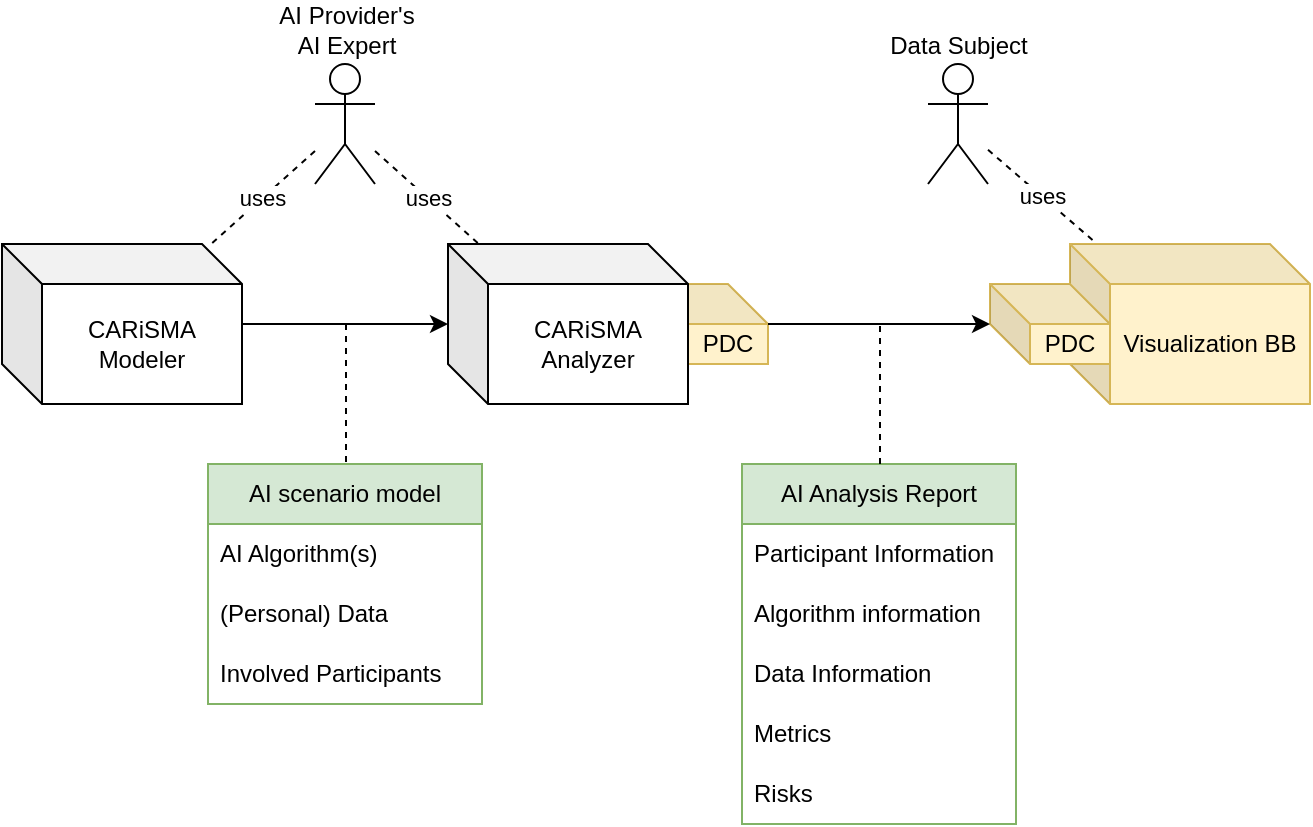 <mxfile version="24.6.4" type="device">
  <diagram name="Page-1" id="7VcMBrwO29LvnPOrZjQx">
    <mxGraphModel dx="1434" dy="883" grid="1" gridSize="10" guides="1" tooltips="1" connect="1" arrows="1" fold="1" page="1" pageScale="1" pageWidth="850" pageHeight="1100" math="0" shadow="0">
      <root>
        <mxCell id="0" />
        <mxCell id="1" parent="0" />
        <mxCell id="hBn50WoYmxZNv8LJe0MB-4" value="AI Analysis Report" style="swimlane;fontStyle=0;childLayout=stackLayout;horizontal=1;startSize=30;horizontalStack=0;resizeParent=1;resizeParentMax=0;resizeLast=0;collapsible=1;marginBottom=0;whiteSpace=wrap;html=1;fillColor=#d5e8d4;strokeColor=#82b366;" parent="1" vertex="1">
          <mxGeometry x="430" y="420" width="137" height="180" as="geometry" />
        </mxCell>
        <mxCell id="hBn50WoYmxZNv8LJe0MB-5" value="Participant Information" style="text;strokeColor=none;fillColor=none;align=left;verticalAlign=middle;spacingLeft=4;spacingRight=4;overflow=hidden;points=[[0,0.5],[1,0.5]];portConstraint=eastwest;rotatable=0;whiteSpace=wrap;html=1;" parent="hBn50WoYmxZNv8LJe0MB-4" vertex="1">
          <mxGeometry y="30" width="137" height="30" as="geometry" />
        </mxCell>
        <mxCell id="hBn50WoYmxZNv8LJe0MB-6" value="Algorithm information" style="text;strokeColor=none;fillColor=none;align=left;verticalAlign=middle;spacingLeft=4;spacingRight=4;overflow=hidden;points=[[0,0.5],[1,0.5]];portConstraint=eastwest;rotatable=0;whiteSpace=wrap;html=1;" parent="hBn50WoYmxZNv8LJe0MB-4" vertex="1">
          <mxGeometry y="60" width="137" height="30" as="geometry" />
        </mxCell>
        <mxCell id="hCYh_Cv7vTijE-DijBDx-37" value="Data Information" style="text;strokeColor=none;fillColor=none;align=left;verticalAlign=middle;spacingLeft=4;spacingRight=4;overflow=hidden;points=[[0,0.5],[1,0.5]];portConstraint=eastwest;rotatable=0;whiteSpace=wrap;html=1;" vertex="1" parent="hBn50WoYmxZNv8LJe0MB-4">
          <mxGeometry y="90" width="137" height="30" as="geometry" />
        </mxCell>
        <mxCell id="hCYh_Cv7vTijE-DijBDx-1" value="Metrics" style="text;strokeColor=none;fillColor=none;align=left;verticalAlign=middle;spacingLeft=4;spacingRight=4;overflow=hidden;points=[[0,0.5],[1,0.5]];portConstraint=eastwest;rotatable=0;whiteSpace=wrap;html=1;" vertex="1" parent="hBn50WoYmxZNv8LJe0MB-4">
          <mxGeometry y="120" width="137" height="30" as="geometry" />
        </mxCell>
        <mxCell id="hBn50WoYmxZNv8LJe0MB-7" value="Risks" style="text;strokeColor=none;fillColor=none;align=left;verticalAlign=middle;spacingLeft=4;spacingRight=4;overflow=hidden;points=[[0,0.5],[1,0.5]];portConstraint=eastwest;rotatable=0;whiteSpace=wrap;html=1;" parent="hBn50WoYmxZNv8LJe0MB-4" vertex="1">
          <mxGeometry y="150" width="137" height="30" as="geometry" />
        </mxCell>
        <mxCell id="hBn50WoYmxZNv8LJe0MB-9" value="AI Provider&#39;s&lt;br&gt;AI Expert" style="shape=umlActor;verticalLabelPosition=top;verticalAlign=bottom;html=1;outlineConnect=0;labelPosition=center;align=center;" parent="1" vertex="1">
          <mxGeometry x="216.5" y="220" width="30" height="60" as="geometry" />
        </mxCell>
        <mxCell id="hBn50WoYmxZNv8LJe0MB-17" value="AI scenario model" style="swimlane;fontStyle=0;childLayout=stackLayout;horizontal=1;startSize=30;horizontalStack=0;resizeParent=1;resizeParentMax=0;resizeLast=0;collapsible=1;marginBottom=0;whiteSpace=wrap;html=1;fillColor=#d5e8d4;strokeColor=#82b366;" parent="1" vertex="1">
          <mxGeometry x="163" y="420" width="137" height="120" as="geometry" />
        </mxCell>
        <mxCell id="hBn50WoYmxZNv8LJe0MB-18" value="AI Algorithm(s)" style="text;strokeColor=none;fillColor=none;align=left;verticalAlign=middle;spacingLeft=4;spacingRight=4;overflow=hidden;points=[[0,0.5],[1,0.5]];portConstraint=eastwest;rotatable=0;whiteSpace=wrap;html=1;" parent="hBn50WoYmxZNv8LJe0MB-17" vertex="1">
          <mxGeometry y="30" width="137" height="30" as="geometry" />
        </mxCell>
        <mxCell id="hBn50WoYmxZNv8LJe0MB-19" value="(Personal)&amp;nbsp;&lt;span style=&quot;background-color: initial;&quot;&gt;Data&lt;/span&gt;" style="text;strokeColor=none;fillColor=none;align=left;verticalAlign=middle;spacingLeft=4;spacingRight=4;overflow=hidden;points=[[0,0.5],[1,0.5]];portConstraint=eastwest;rotatable=0;whiteSpace=wrap;html=1;" parent="hBn50WoYmxZNv8LJe0MB-17" vertex="1">
          <mxGeometry y="60" width="137" height="30" as="geometry" />
        </mxCell>
        <mxCell id="hBn50WoYmxZNv8LJe0MB-20" value="Involved Participants" style="text;strokeColor=none;fillColor=none;align=left;verticalAlign=middle;spacingLeft=4;spacingRight=4;overflow=hidden;points=[[0,0.5],[1,0.5]];portConstraint=eastwest;rotatable=0;whiteSpace=wrap;html=1;" parent="hBn50WoYmxZNv8LJe0MB-17" vertex="1">
          <mxGeometry y="90" width="137" height="30" as="geometry" />
        </mxCell>
        <mxCell id="hCYh_Cv7vTijE-DijBDx-4" value="uses" style="endArrow=none;dashed=1;html=1;rounded=0;" edge="1" parent="1" source="hBn50WoYmxZNv8LJe0MB-9" target="hCYh_Cv7vTijE-DijBDx-15">
          <mxGeometry width="50" height="50" relative="1" as="geometry">
            <mxPoint x="400" y="480" as="sourcePoint" />
            <mxPoint x="290" y="320" as="targetPoint" />
          </mxGeometry>
        </mxCell>
        <mxCell id="hCYh_Cv7vTijE-DijBDx-12" value="Data Subject" style="shape=umlActor;verticalLabelPosition=top;verticalAlign=bottom;html=1;outlineConnect=0;horizontal=1;labelPosition=center;align=center;" vertex="1" parent="1">
          <mxGeometry x="523" y="220" width="30" height="60" as="geometry" />
        </mxCell>
        <mxCell id="hCYh_Cv7vTijE-DijBDx-14" value="uses" style="endArrow=none;dashed=1;html=1;rounded=0;" edge="1" parent="1" source="hCYh_Cv7vTijE-DijBDx-12" target="hCYh_Cv7vTijE-DijBDx-17">
          <mxGeometry width="50" height="50" relative="1" as="geometry">
            <mxPoint x="780" y="480" as="sourcePoint" />
            <mxPoint x="660.5" y="320" as="targetPoint" />
          </mxGeometry>
        </mxCell>
        <mxCell id="hCYh_Cv7vTijE-DijBDx-19" value="" style="group" vertex="1" connectable="0" parent="1">
          <mxGeometry x="554" y="310" width="160" height="80" as="geometry" />
        </mxCell>
        <mxCell id="hCYh_Cv7vTijE-DijBDx-17" value="Visualization BB" style="shape=cube;whiteSpace=wrap;html=1;boundedLbl=1;backgroundOutline=1;darkOpacity=0.05;darkOpacity2=0.1;fillColor=#fff2cc;strokeColor=#d6b656;" vertex="1" parent="hCYh_Cv7vTijE-DijBDx-19">
          <mxGeometry x="40" width="120" height="80" as="geometry" />
        </mxCell>
        <mxCell id="hCYh_Cv7vTijE-DijBDx-18" value="PDC" style="shape=cube;whiteSpace=wrap;html=1;boundedLbl=1;backgroundOutline=1;darkOpacity=0.05;darkOpacity2=0.1;fillColor=#fff2cc;strokeColor=#d6b656;" vertex="1" parent="hCYh_Cv7vTijE-DijBDx-19">
          <mxGeometry y="20" width="60" height="40" as="geometry" />
        </mxCell>
        <mxCell id="hCYh_Cv7vTijE-DijBDx-20" value="" style="group" vertex="1" connectable="0" parent="1">
          <mxGeometry x="283" y="310" width="160" height="80" as="geometry" />
        </mxCell>
        <mxCell id="hCYh_Cv7vTijE-DijBDx-16" value="PDC" style="shape=cube;whiteSpace=wrap;html=1;boundedLbl=1;backgroundOutline=1;darkOpacity=0.05;darkOpacity2=0.1;fillColor=#fff2cc;strokeColor=#d6b656;" vertex="1" parent="hCYh_Cv7vTijE-DijBDx-20">
          <mxGeometry x="100" y="20" width="60" height="40" as="geometry" />
        </mxCell>
        <mxCell id="hCYh_Cv7vTijE-DijBDx-15" value="CARiSMA&lt;br&gt;Analyzer" style="shape=cube;whiteSpace=wrap;html=1;boundedLbl=1;backgroundOutline=1;darkOpacity=0.05;darkOpacity2=0.1;" vertex="1" parent="hCYh_Cv7vTijE-DijBDx-20">
          <mxGeometry width="120" height="80" as="geometry" />
        </mxCell>
        <mxCell id="hCYh_Cv7vTijE-DijBDx-22" value="CARiSMA&lt;br&gt;Modeler" style="shape=cube;whiteSpace=wrap;html=1;boundedLbl=1;backgroundOutline=1;darkOpacity=0.05;darkOpacity2=0.1;" vertex="1" parent="1">
          <mxGeometry x="60" y="310" width="120" height="80" as="geometry" />
        </mxCell>
        <mxCell id="hCYh_Cv7vTijE-DijBDx-26" value="uses" style="endArrow=none;dashed=1;html=1;rounded=0;" edge="1" parent="1" source="hBn50WoYmxZNv8LJe0MB-9" target="hCYh_Cv7vTijE-DijBDx-22">
          <mxGeometry width="50" height="50" relative="1" as="geometry">
            <mxPoint x="400" y="480" as="sourcePoint" />
            <mxPoint x="450" y="430" as="targetPoint" />
          </mxGeometry>
        </mxCell>
        <mxCell id="hCYh_Cv7vTijE-DijBDx-30" value="" style="endArrow=classic;html=1;rounded=0;" edge="1" parent="1" source="hCYh_Cv7vTijE-DijBDx-22" target="hCYh_Cv7vTijE-DijBDx-15">
          <mxGeometry relative="1" as="geometry">
            <mxPoint x="370" y="450" as="sourcePoint" />
            <mxPoint x="470" y="450" as="targetPoint" />
          </mxGeometry>
        </mxCell>
        <mxCell id="hCYh_Cv7vTijE-DijBDx-32" value="" style="endArrow=classic;html=1;rounded=0;" edge="1" parent="1" source="hCYh_Cv7vTijE-DijBDx-16" target="hCYh_Cv7vTijE-DijBDx-18">
          <mxGeometry relative="1" as="geometry">
            <mxPoint x="370" y="450" as="sourcePoint" />
            <mxPoint x="470" y="450" as="targetPoint" />
          </mxGeometry>
        </mxCell>
        <mxCell id="hCYh_Cv7vTijE-DijBDx-34" value="" style="endArrow=none;dashed=1;html=1;rounded=0;" edge="1" parent="1">
          <mxGeometry width="50" height="50" relative="1" as="geometry">
            <mxPoint x="499" y="420" as="sourcePoint" />
            <mxPoint x="499" y="350" as="targetPoint" />
          </mxGeometry>
        </mxCell>
        <mxCell id="hCYh_Cv7vTijE-DijBDx-35" value="" style="endArrow=none;dashed=1;html=1;rounded=0;" edge="1" parent="1">
          <mxGeometry width="50" height="50" relative="1" as="geometry">
            <mxPoint x="232" y="350" as="sourcePoint" />
            <mxPoint x="232" y="420" as="targetPoint" />
          </mxGeometry>
        </mxCell>
      </root>
    </mxGraphModel>
  </diagram>
</mxfile>
